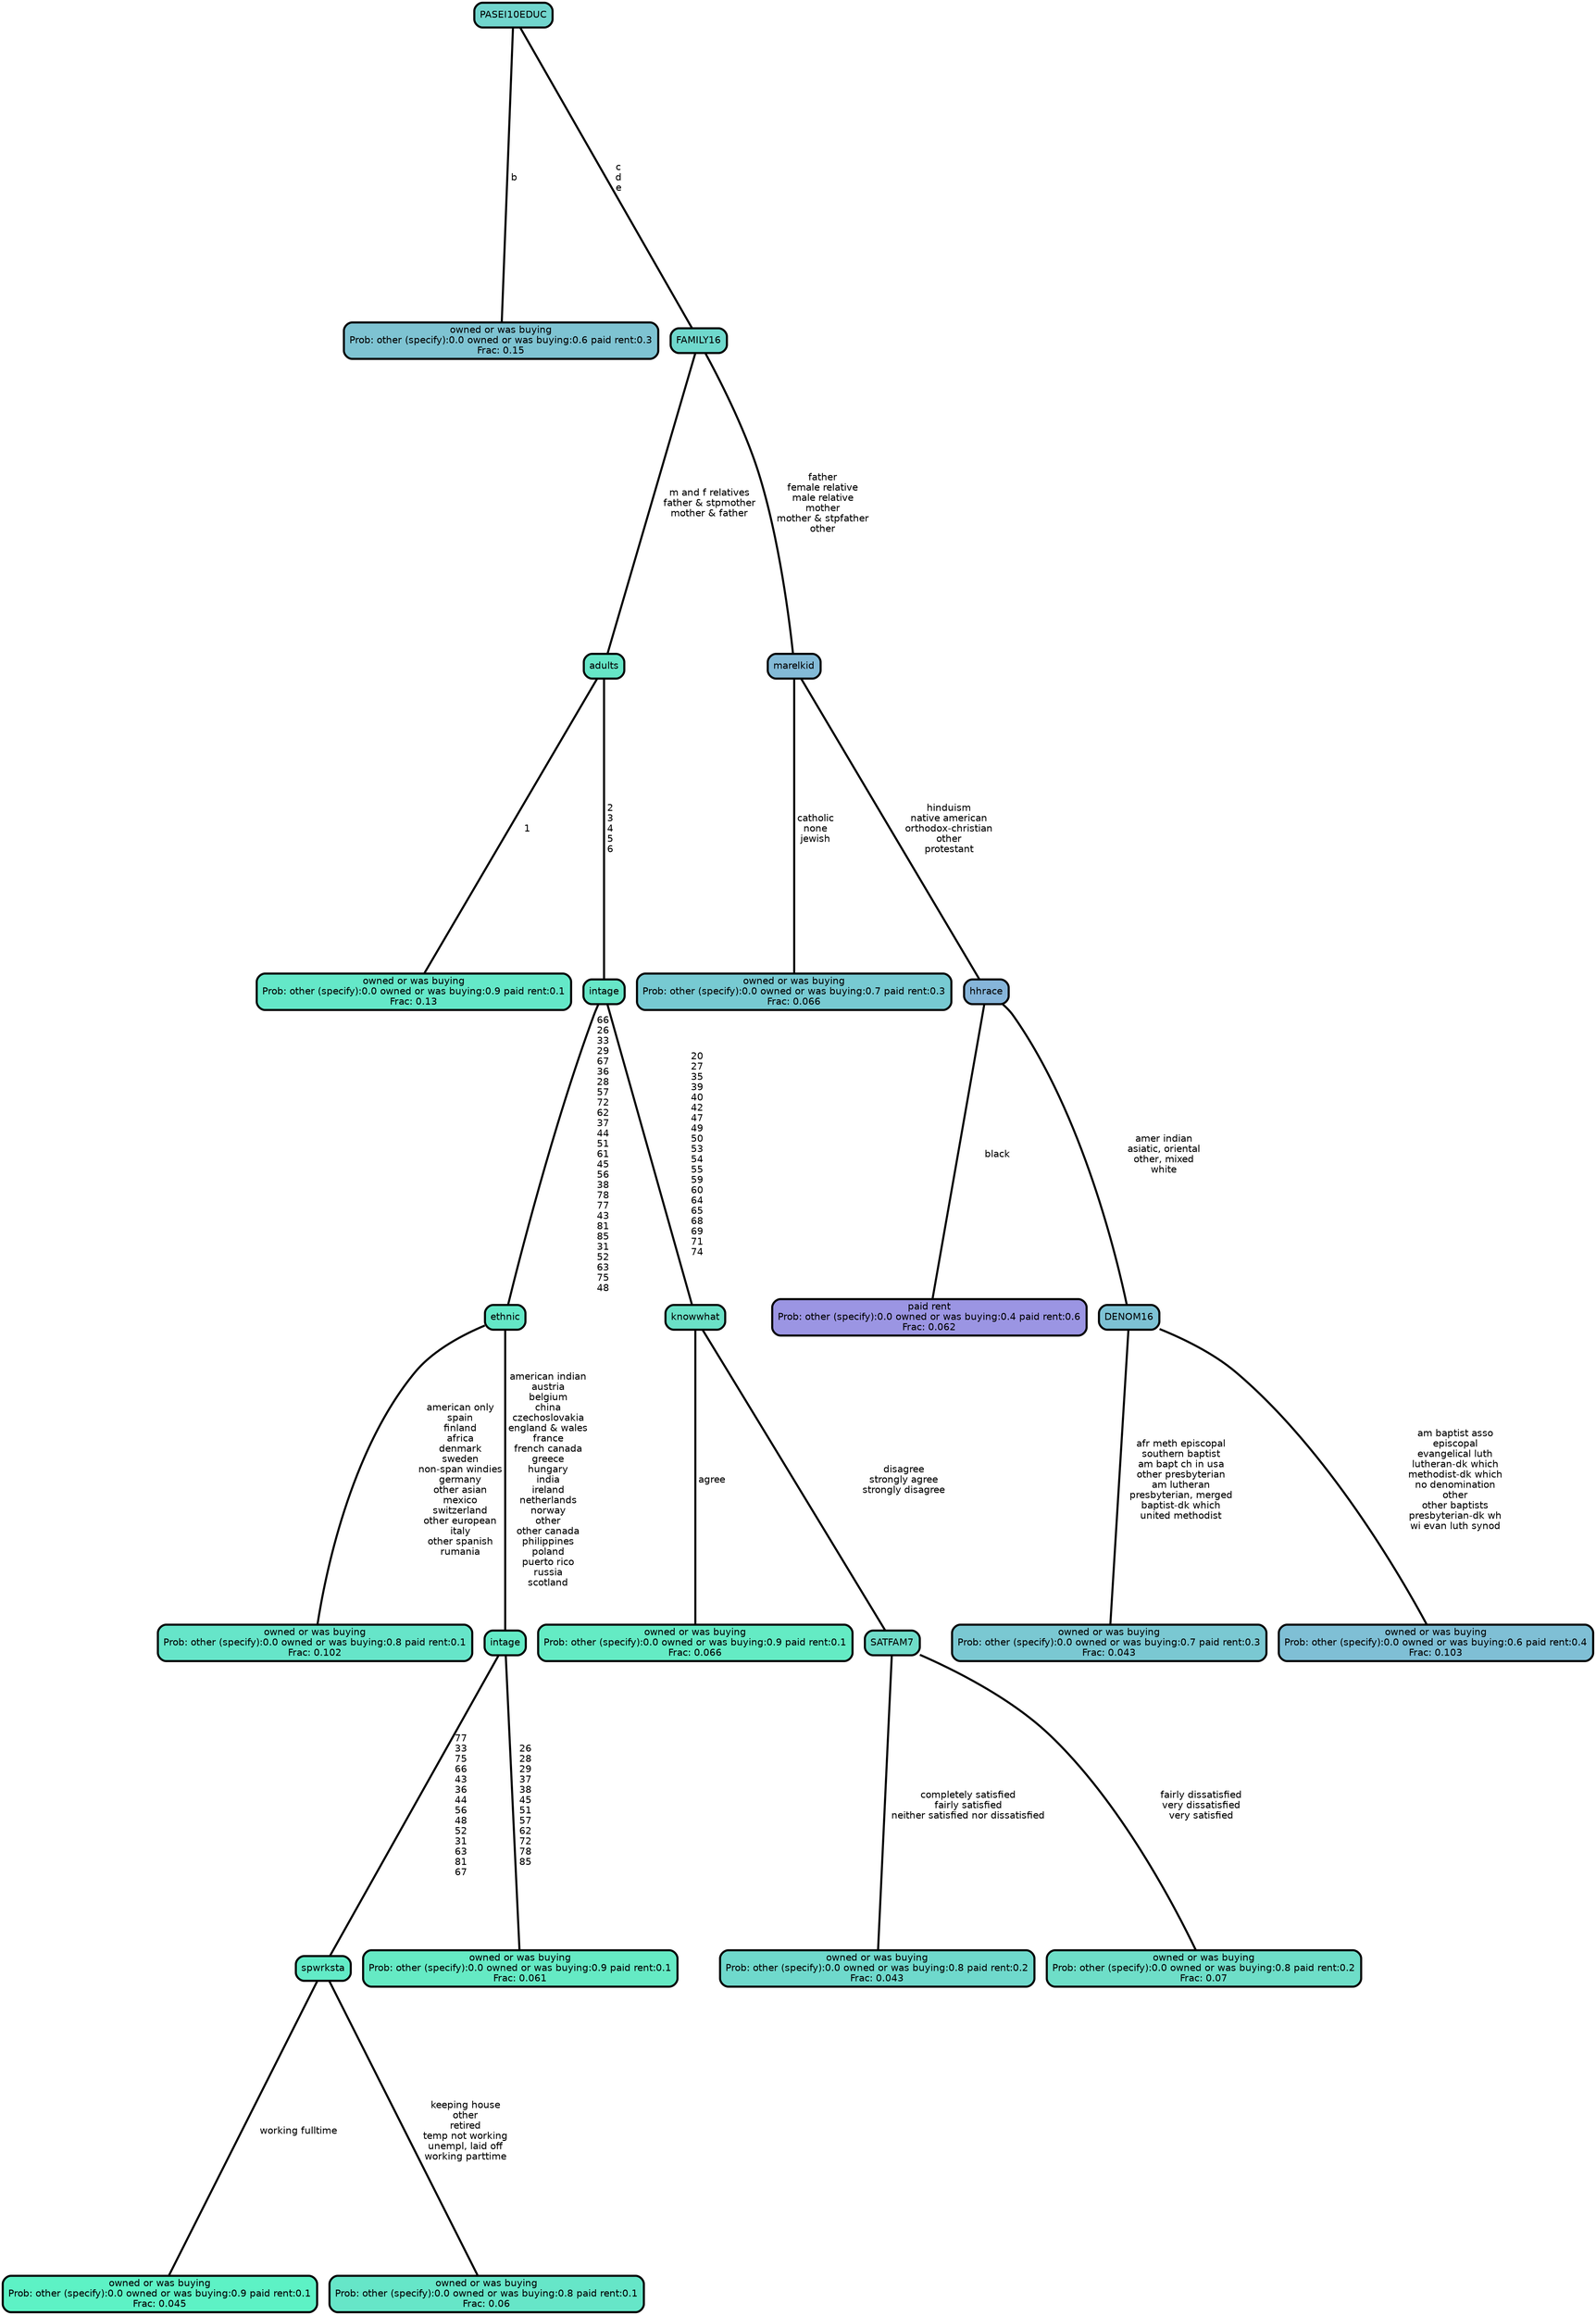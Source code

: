 graph Tree {
node [shape=box, style="filled, rounded",color="black",penwidth="3",fontcolor="black",                 fontname=helvetica] ;
graph [ranksep="0 equally", splines=straight,                 bgcolor=transparent, dpi=200] ;
edge [fontname=helvetica, color=black] ;
0 [label="owned or was buying
Prob: other (specify):0.0 owned or was buying:0.6 paid rent:0.3
Frac: 0.15", fillcolor="#7ec3d2"] ;
1 [label="PASEI10EDUC", fillcolor="#71d5cd"] ;
2 [label="owned or was buying
Prob: other (specify):0.0 owned or was buying:0.9 paid rent:0.1
Frac: 0.13", fillcolor="#64e8c8"] ;
3 [label="adults", fillcolor="#66e6c7"] ;
4 [label="owned or was buying
Prob: other (specify):0.0 owned or was buying:0.8 paid rent:0.1
Frac: 0.102", fillcolor="#66e5c9"] ;
5 [label="ethnic", fillcolor="#64e8c7"] ;
6 [label="owned or was buying
Prob: other (specify):0.0 owned or was buying:0.9 paid rent:0.1
Frac: 0.045", fillcolor="#5df2c5"] ;
7 [label="spwrksta", fillcolor="#62ebc7"] ;
8 [label="owned or was buying
Prob: other (specify):0.0 owned or was buying:0.8 paid rent:0.1
Frac: 0.06", fillcolor="#66e6c8"] ;
9 [label="intage", fillcolor="#63ebc6"] ;
10 [label="owned or was buying
Prob: other (specify):0.0 owned or was buying:0.9 paid rent:0.1
Frac: 0.061", fillcolor="#65eac4"] ;
11 [label="intage", fillcolor="#67e6c7"] ;
12 [label="owned or was buying
Prob: other (specify):0.0 owned or was buying:0.9 paid rent:0.1
Frac: 0.066", fillcolor="#64ebc4"] ;
13 [label="knowwhat", fillcolor="#6be1c7"] ;
14 [label="owned or was buying
Prob: other (specify):0.0 owned or was buying:0.8 paid rent:0.2
Frac: 0.043", fillcolor="#6fd9cc"] ;
15 [label="SATFAM7", fillcolor="#6fdcc9"] ;
16 [label="owned or was buying
Prob: other (specify):0.0 owned or was buying:0.8 paid rent:0.2
Frac: 0.07", fillcolor="#6edec8"] ;
17 [label="FAMILY16", fillcolor="#6fd8cc"] ;
18 [label="owned or was buying
Prob: other (specify):0.0 owned or was buying:0.7 paid rent:0.3
Frac: 0.066", fillcolor="#77cad2"] ;
19 [label="marelkid", fillcolor="#83bad7"] ;
20 [label="paid rent
Prob: other (specify):0.0 owned or was buying:0.4 paid rent:0.6
Frac: 0.062", fillcolor="#9b95e3"] ;
21 [label="hhrace", fillcolor="#86b5d9"] ;
22 [label="owned or was buying
Prob: other (specify):0.0 owned or was buying:0.7 paid rent:0.3
Frac: 0.043", fillcolor="#7ac8d2"] ;
23 [label="DENOM16", fillcolor="#7dc2d4"] ;
24 [label="owned or was buying
Prob: other (specify):0.0 owned or was buying:0.6 paid rent:0.4
Frac: 0.103", fillcolor="#7fbfd5"] ;
1 -- 0 [label=" b",penwidth=3] ;
1 -- 17 [label=" c\n d\n e",penwidth=3] ;
3 -- 2 [label=" 1",penwidth=3] ;
3 -- 11 [label=" 2\n 3\n 4\n 5\n 6",penwidth=3] ;
5 -- 4 [label=" american only\n spain\n finland\n africa\n denmark\n sweden\n non-span windies\n germany\n other asian\n mexico\n switzerland\n other european\n italy\n other spanish\n rumania",penwidth=3] ;
5 -- 9 [label=" american indian\n austria\n belgium\n china\n czechoslovakia\n england & wales\n france\n french canada\n greece\n hungary\n india\n ireland\n netherlands\n norway\n other\n other canada\n philippines\n poland\n puerto rico\n russia\n scotland",penwidth=3] ;
7 -- 6 [label=" working fulltime",penwidth=3] ;
7 -- 8 [label=" keeping house\n other\n retired\n temp not working\n unempl, laid off\n working parttime",penwidth=3] ;
9 -- 7 [label=" 77\n 33\n 75\n 66\n 43\n 36\n 44\n 56\n 48\n 52\n 31\n 63\n 81\n 67",penwidth=3] ;
9 -- 10 [label=" 26\n 28\n 29\n 37\n 38\n 45\n 51\n 57\n 62\n 72\n 78\n 85",penwidth=3] ;
11 -- 5 [label=" 66\n 26\n 33\n 29\n 67\n 36\n 28\n 57\n 72\n 62\n 37\n 44\n 51\n 61\n 45\n 56\n 38\n 78\n 77\n 43\n 81\n 85\n 31\n 52\n 63\n 75\n 48",penwidth=3] ;
11 -- 13 [label=" 20\n 27\n 35\n 39\n 40\n 42\n 47\n 49\n 50\n 53\n 54\n 55\n 59\n 60\n 64\n 65\n 68\n 69\n 71\n 74",penwidth=3] ;
13 -- 12 [label=" agree",penwidth=3] ;
13 -- 15 [label=" disagree\n strongly agree\n strongly disagree",penwidth=3] ;
15 -- 14 [label=" completely satisfied\n fairly satisfied\n neither satisfied nor dissatisfied",penwidth=3] ;
15 -- 16 [label=" fairly dissatisfied\n very dissatisfied\n very satisfied",penwidth=3] ;
17 -- 3 [label=" m and f relatives\n father & stpmother\n mother & father",penwidth=3] ;
17 -- 19 [label=" father\n female relative\n male relative\n mother\n mother & stpfather\n other",penwidth=3] ;
19 -- 18 [label=" catholic\n none\n jewish",penwidth=3] ;
19 -- 21 [label=" hinduism\n native american\n orthodox-christian\n other\n protestant",penwidth=3] ;
21 -- 20 [label=" black",penwidth=3] ;
21 -- 23 [label=" amer indian\n asiatic, oriental\n other, mixed\n white",penwidth=3] ;
23 -- 22 [label=" afr meth episcopal\n southern baptist\n am bapt ch in usa\n other presbyterian\n am lutheran\n presbyterian, merged\n baptist-dk which\n united methodist",penwidth=3] ;
23 -- 24 [label=" am baptist asso\n episcopal\n evangelical luth\n lutheran-dk which\n methodist-dk which\n no denomination\n other\n other baptists\n presbyterian-dk wh\n wi evan luth synod",penwidth=3] ;
{rank = same;}}